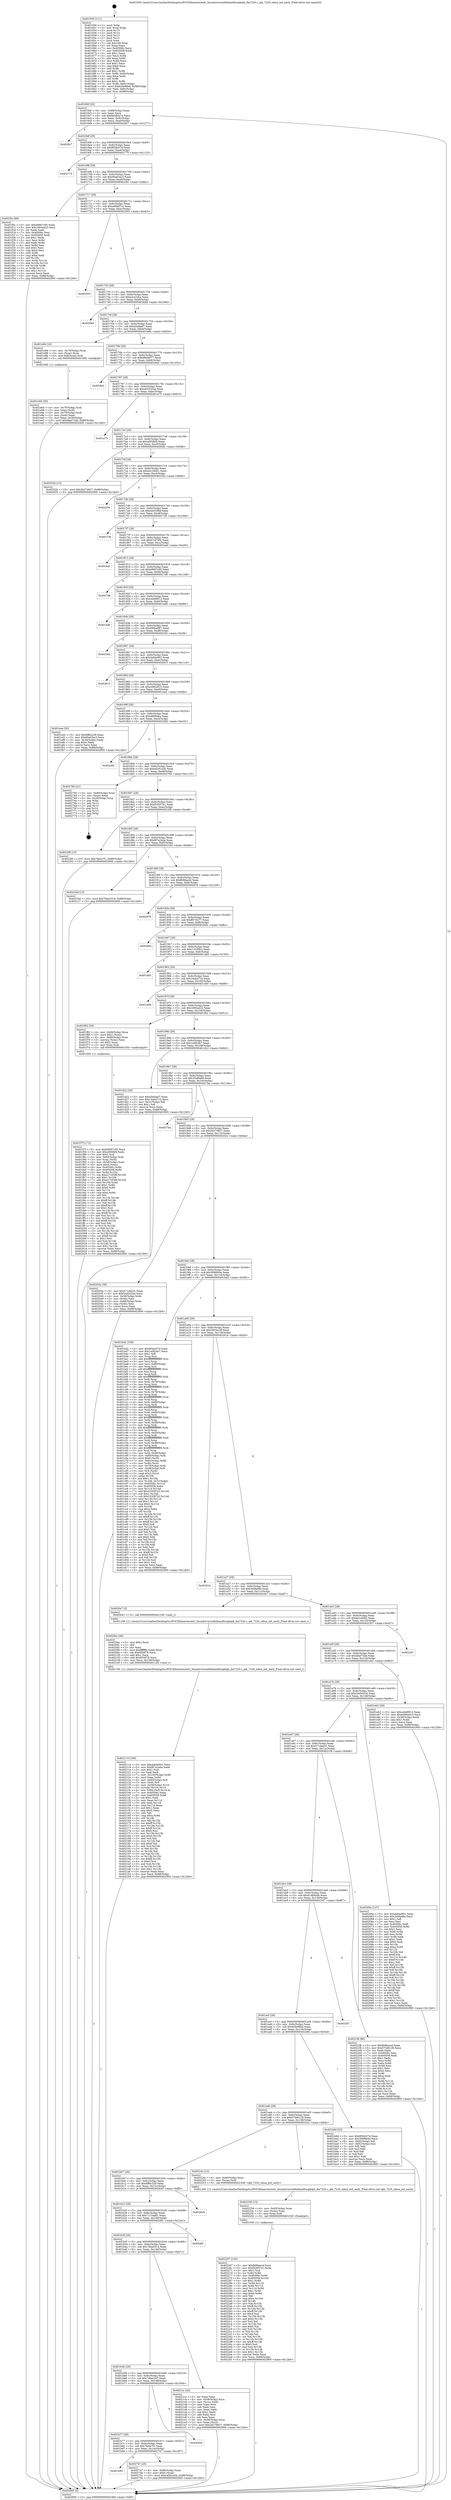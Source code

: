 digraph "0x401650" {
  label = "0x401650 (/mnt/c/Users/mathe/Desktop/tcc/POCII/binaries/extr_linuxdriversinfinibandhwqibqib_iba7220.c_qib_7220_sdma_init_early_Final-ollvm.out::main(0))"
  labelloc = "t"
  node[shape=record]

  Entry [label="",width=0.3,height=0.3,shape=circle,fillcolor=black,style=filled]
  "0x4016bf" [label="{
     0x4016bf [32]\l
     | [instrs]\l
     &nbsp;&nbsp;0x4016bf \<+6\>: mov -0x88(%rbp),%eax\l
     &nbsp;&nbsp;0x4016c5 \<+2\>: mov %eax,%ecx\l
     &nbsp;&nbsp;0x4016c7 \<+6\>: sub $0x8a485a7a,%ecx\l
     &nbsp;&nbsp;0x4016cd \<+6\>: mov %eax,-0x9c(%rbp)\l
     &nbsp;&nbsp;0x4016d3 \<+6\>: mov %ecx,-0xa0(%rbp)\l
     &nbsp;&nbsp;0x4016d9 \<+6\>: je 00000000004028c7 \<main+0x1277\>\l
  }"]
  "0x4028c7" [label="{
     0x4028c7\l
  }", style=dashed]
  "0x4016df" [label="{
     0x4016df [28]\l
     | [instrs]\l
     &nbsp;&nbsp;0x4016df \<+5\>: jmp 00000000004016e4 \<main+0x94\>\l
     &nbsp;&nbsp;0x4016e4 \<+6\>: mov -0x9c(%rbp),%eax\l
     &nbsp;&nbsp;0x4016ea \<+5\>: sub $0x8f3dc07d,%eax\l
     &nbsp;&nbsp;0x4016ef \<+6\>: mov %eax,-0xa4(%rbp)\l
     &nbsp;&nbsp;0x4016f5 \<+6\>: je 0000000000402775 \<main+0x1125\>\l
  }"]
  Exit [label="",width=0.3,height=0.3,shape=circle,fillcolor=black,style=filled,peripheries=2]
  "0x402775" [label="{
     0x402775\l
  }", style=dashed]
  "0x4016fb" [label="{
     0x4016fb [28]\l
     | [instrs]\l
     &nbsp;&nbsp;0x4016fb \<+5\>: jmp 0000000000401700 \<main+0xb0\>\l
     &nbsp;&nbsp;0x401700 \<+6\>: mov -0x9c(%rbp),%eax\l
     &nbsp;&nbsp;0x401706 \<+5\>: sub $0x90ab3ac3,%eax\l
     &nbsp;&nbsp;0x40170b \<+6\>: mov %eax,-0xa8(%rbp)\l
     &nbsp;&nbsp;0x401711 \<+6\>: je 0000000000401f0c \<main+0x8bc\>\l
  }"]
  "0x401b93" [label="{
     0x401b93\l
  }", style=dashed]
  "0x401f0c" [label="{
     0x401f0c [86]\l
     | [instrs]\l
     &nbsp;&nbsp;0x401f0c \<+5\>: mov $0xb9667c05,%eax\l
     &nbsp;&nbsp;0x401f11 \<+5\>: mov $0x1683a422,%ecx\l
     &nbsp;&nbsp;0x401f16 \<+2\>: xor %edx,%edx\l
     &nbsp;&nbsp;0x401f18 \<+7\>: mov 0x40506c,%esi\l
     &nbsp;&nbsp;0x401f1f \<+7\>: mov 0x405058,%edi\l
     &nbsp;&nbsp;0x401f26 \<+3\>: sub $0x1,%edx\l
     &nbsp;&nbsp;0x401f29 \<+3\>: mov %esi,%r8d\l
     &nbsp;&nbsp;0x401f2c \<+3\>: add %edx,%r8d\l
     &nbsp;&nbsp;0x401f2f \<+4\>: imul %r8d,%esi\l
     &nbsp;&nbsp;0x401f33 \<+3\>: and $0x1,%esi\l
     &nbsp;&nbsp;0x401f36 \<+3\>: cmp $0x0,%esi\l
     &nbsp;&nbsp;0x401f39 \<+4\>: sete %r9b\l
     &nbsp;&nbsp;0x401f3d \<+3\>: cmp $0xa,%edi\l
     &nbsp;&nbsp;0x401f40 \<+4\>: setl %r10b\l
     &nbsp;&nbsp;0x401f44 \<+3\>: mov %r9b,%r11b\l
     &nbsp;&nbsp;0x401f47 \<+3\>: and %r10b,%r11b\l
     &nbsp;&nbsp;0x401f4a \<+3\>: xor %r10b,%r9b\l
     &nbsp;&nbsp;0x401f4d \<+3\>: or %r9b,%r11b\l
     &nbsp;&nbsp;0x401f50 \<+4\>: test $0x1,%r11b\l
     &nbsp;&nbsp;0x401f54 \<+3\>: cmovne %ecx,%eax\l
     &nbsp;&nbsp;0x401f57 \<+6\>: mov %eax,-0x88(%rbp)\l
     &nbsp;&nbsp;0x401f5d \<+5\>: jmp 0000000000402900 \<main+0x12b0\>\l
  }"]
  "0x401717" [label="{
     0x401717 [28]\l
     | [instrs]\l
     &nbsp;&nbsp;0x401717 \<+5\>: jmp 000000000040171c \<main+0xcc\>\l
     &nbsp;&nbsp;0x40171c \<+6\>: mov -0x9c(%rbp),%eax\l
     &nbsp;&nbsp;0x401722 \<+5\>: sub $0xa00b87cc,%eax\l
     &nbsp;&nbsp;0x401727 \<+6\>: mov %eax,-0xac(%rbp)\l
     &nbsp;&nbsp;0x40172d \<+6\>: je 0000000000402503 \<main+0xeb3\>\l
  }"]
  "0x402747" [label="{
     0x402747 [25]\l
     | [instrs]\l
     &nbsp;&nbsp;0x402747 \<+4\>: mov -0x80(%rbp),%rax\l
     &nbsp;&nbsp;0x40274b \<+6\>: movl $0x0,(%rax)\l
     &nbsp;&nbsp;0x402751 \<+10\>: movl $0xed261a2b,-0x88(%rbp)\l
     &nbsp;&nbsp;0x40275b \<+5\>: jmp 0000000000402900 \<main+0x12b0\>\l
  }"]
  "0x402503" [label="{
     0x402503\l
  }", style=dashed]
  "0x401733" [label="{
     0x401733 [28]\l
     | [instrs]\l
     &nbsp;&nbsp;0x401733 \<+5\>: jmp 0000000000401738 \<main+0xe8\>\l
     &nbsp;&nbsp;0x401738 \<+6\>: mov -0x9c(%rbp),%eax\l
     &nbsp;&nbsp;0x40173e \<+5\>: sub $0xa2ce19ca,%eax\l
     &nbsp;&nbsp;0x401743 \<+6\>: mov %eax,-0xb0(%rbp)\l
     &nbsp;&nbsp;0x401749 \<+6\>: je 00000000004026dd \<main+0x108d\>\l
  }"]
  "0x401b77" [label="{
     0x401b77 [28]\l
     | [instrs]\l
     &nbsp;&nbsp;0x401b77 \<+5\>: jmp 0000000000401b7c \<main+0x52c\>\l
     &nbsp;&nbsp;0x401b7c \<+6\>: mov -0x9c(%rbp),%eax\l
     &nbsp;&nbsp;0x401b82 \<+5\>: sub $0x7fa0a7f1,%eax\l
     &nbsp;&nbsp;0x401b87 \<+6\>: mov %eax,-0x14c(%rbp)\l
     &nbsp;&nbsp;0x401b8d \<+6\>: je 0000000000402747 \<main+0x10f7\>\l
  }"]
  "0x4026dd" [label="{
     0x4026dd\l
  }", style=dashed]
  "0x40174f" [label="{
     0x40174f [28]\l
     | [instrs]\l
     &nbsp;&nbsp;0x40174f \<+5\>: jmp 0000000000401754 \<main+0x104\>\l
     &nbsp;&nbsp;0x401754 \<+6\>: mov -0x9c(%rbp),%eax\l
     &nbsp;&nbsp;0x40175a \<+5\>: sub $0xa5efaad7,%eax\l
     &nbsp;&nbsp;0x40175f \<+6\>: mov %eax,-0xb4(%rbp)\l
     &nbsp;&nbsp;0x401765 \<+6\>: je 0000000000401e84 \<main+0x834\>\l
  }"]
  "0x402654" [label="{
     0x402654\l
  }", style=dashed]
  "0x401e84" [label="{
     0x401e84 [16]\l
     | [instrs]\l
     &nbsp;&nbsp;0x401e84 \<+4\>: mov -0x78(%rbp),%rax\l
     &nbsp;&nbsp;0x401e88 \<+3\>: mov (%rax),%rax\l
     &nbsp;&nbsp;0x401e8b \<+4\>: mov 0x8(%rax),%rdi\l
     &nbsp;&nbsp;0x401e8f \<+5\>: call 0000000000401060 \<atoi@plt\>\l
     | [calls]\l
     &nbsp;&nbsp;0x401060 \{1\} (unknown)\l
  }"]
  "0x40176b" [label="{
     0x40176b [28]\l
     | [instrs]\l
     &nbsp;&nbsp;0x40176b \<+5\>: jmp 0000000000401770 \<main+0x120\>\l
     &nbsp;&nbsp;0x401770 \<+6\>: mov -0x9c(%rbp),%eax\l
     &nbsp;&nbsp;0x401776 \<+5\>: sub $0xa8b0d077,%eax\l
     &nbsp;&nbsp;0x40177b \<+6\>: mov %eax,-0xb8(%rbp)\l
     &nbsp;&nbsp;0x401781 \<+6\>: je 00000000004028a2 \<main+0x1252\>\l
  }"]
  "0x402267" [label="{
     0x402267 [145]\l
     | [instrs]\l
     &nbsp;&nbsp;0x402267 \<+5\>: mov $0xfb98aecd,%ecx\l
     &nbsp;&nbsp;0x40226c \<+5\>: mov $0xf53957e1,%edx\l
     &nbsp;&nbsp;0x402271 \<+3\>: mov $0x1,%sil\l
     &nbsp;&nbsp;0x402274 \<+3\>: xor %r8d,%r8d\l
     &nbsp;&nbsp;0x402277 \<+8\>: mov 0x40506c,%r9d\l
     &nbsp;&nbsp;0x40227f \<+8\>: mov 0x405058,%r10d\l
     &nbsp;&nbsp;0x402287 \<+4\>: sub $0x1,%r8d\l
     &nbsp;&nbsp;0x40228b \<+3\>: mov %r9d,%r11d\l
     &nbsp;&nbsp;0x40228e \<+3\>: add %r8d,%r11d\l
     &nbsp;&nbsp;0x402291 \<+4\>: imul %r11d,%r9d\l
     &nbsp;&nbsp;0x402295 \<+4\>: and $0x1,%r9d\l
     &nbsp;&nbsp;0x402299 \<+4\>: cmp $0x0,%r9d\l
     &nbsp;&nbsp;0x40229d \<+3\>: sete %bl\l
     &nbsp;&nbsp;0x4022a0 \<+4\>: cmp $0xa,%r10d\l
     &nbsp;&nbsp;0x4022a4 \<+4\>: setl %r14b\l
     &nbsp;&nbsp;0x4022a8 \<+3\>: mov %bl,%r15b\l
     &nbsp;&nbsp;0x4022ab \<+4\>: xor $0xff,%r15b\l
     &nbsp;&nbsp;0x4022af \<+3\>: mov %r14b,%r12b\l
     &nbsp;&nbsp;0x4022b2 \<+4\>: xor $0xff,%r12b\l
     &nbsp;&nbsp;0x4022b6 \<+4\>: xor $0x0,%sil\l
     &nbsp;&nbsp;0x4022ba \<+3\>: mov %r15b,%r13b\l
     &nbsp;&nbsp;0x4022bd \<+4\>: and $0x0,%r13b\l
     &nbsp;&nbsp;0x4022c1 \<+3\>: and %sil,%bl\l
     &nbsp;&nbsp;0x4022c4 \<+3\>: mov %r12b,%al\l
     &nbsp;&nbsp;0x4022c7 \<+2\>: and $0x0,%al\l
     &nbsp;&nbsp;0x4022c9 \<+3\>: and %sil,%r14b\l
     &nbsp;&nbsp;0x4022cc \<+3\>: or %bl,%r13b\l
     &nbsp;&nbsp;0x4022cf \<+3\>: or %r14b,%al\l
     &nbsp;&nbsp;0x4022d2 \<+3\>: xor %al,%r13b\l
     &nbsp;&nbsp;0x4022d5 \<+3\>: or %r12b,%r15b\l
     &nbsp;&nbsp;0x4022d8 \<+4\>: xor $0xff,%r15b\l
     &nbsp;&nbsp;0x4022dc \<+4\>: or $0x0,%sil\l
     &nbsp;&nbsp;0x4022e0 \<+3\>: and %sil,%r15b\l
     &nbsp;&nbsp;0x4022e3 \<+3\>: or %r15b,%r13b\l
     &nbsp;&nbsp;0x4022e6 \<+4\>: test $0x1,%r13b\l
     &nbsp;&nbsp;0x4022ea \<+3\>: cmovne %edx,%ecx\l
     &nbsp;&nbsp;0x4022ed \<+6\>: mov %ecx,-0x88(%rbp)\l
     &nbsp;&nbsp;0x4022f3 \<+5\>: jmp 0000000000402900 \<main+0x12b0\>\l
  }"]
  "0x4028a2" [label="{
     0x4028a2\l
  }", style=dashed]
  "0x401787" [label="{
     0x401787 [28]\l
     | [instrs]\l
     &nbsp;&nbsp;0x401787 \<+5\>: jmp 000000000040178c \<main+0x13c\>\l
     &nbsp;&nbsp;0x40178c \<+6\>: mov -0x9c(%rbp),%eax\l
     &nbsp;&nbsp;0x401792 \<+5\>: sub $0xab53324a,%eax\l
     &nbsp;&nbsp;0x401797 \<+6\>: mov %eax,-0xbc(%rbp)\l
     &nbsp;&nbsp;0x40179d \<+6\>: je 0000000000401e75 \<main+0x825\>\l
  }"]
  "0x402258" [label="{
     0x402258 [15]\l
     | [instrs]\l
     &nbsp;&nbsp;0x402258 \<+4\>: mov -0x60(%rbp),%rax\l
     &nbsp;&nbsp;0x40225c \<+3\>: mov (%rax),%rax\l
     &nbsp;&nbsp;0x40225f \<+3\>: mov %rax,%rdi\l
     &nbsp;&nbsp;0x402262 \<+5\>: call 0000000000401030 \<free@plt\>\l
     | [calls]\l
     &nbsp;&nbsp;0x401030 \{1\} (unknown)\l
  }"]
  "0x401e75" [label="{
     0x401e75\l
  }", style=dashed]
  "0x4017a3" [label="{
     0x4017a3 [28]\l
     | [instrs]\l
     &nbsp;&nbsp;0x4017a3 \<+5\>: jmp 00000000004017a8 \<main+0x158\>\l
     &nbsp;&nbsp;0x4017a8 \<+6\>: mov -0x9c(%rbp),%eax\l
     &nbsp;&nbsp;0x4017ae \<+5\>: sub $0xaf45fbf4,%eax\l
     &nbsp;&nbsp;0x4017b3 \<+6\>: mov %eax,-0xc0(%rbp)\l
     &nbsp;&nbsp;0x4017b9 \<+6\>: je 000000000040202b \<main+0x9db\>\l
  }"]
  "0x401b5b" [label="{
     0x401b5b [28]\l
     | [instrs]\l
     &nbsp;&nbsp;0x401b5b \<+5\>: jmp 0000000000401b60 \<main+0x510\>\l
     &nbsp;&nbsp;0x401b60 \<+6\>: mov -0x9c(%rbp),%eax\l
     &nbsp;&nbsp;0x401b66 \<+5\>: sub $0x7dbec047,%eax\l
     &nbsp;&nbsp;0x401b6b \<+6\>: mov %eax,-0x148(%rbp)\l
     &nbsp;&nbsp;0x401b71 \<+6\>: je 0000000000402654 \<main+0x1004\>\l
  }"]
  "0x40202b" [label="{
     0x40202b [15]\l
     | [instrs]\l
     &nbsp;&nbsp;0x40202b \<+10\>: movl $0x2b274827,-0x88(%rbp)\l
     &nbsp;&nbsp;0x402035 \<+5\>: jmp 0000000000402900 \<main+0x12b0\>\l
  }"]
  "0x4017bf" [label="{
     0x4017bf [28]\l
     | [instrs]\l
     &nbsp;&nbsp;0x4017bf \<+5\>: jmp 00000000004017c4 \<main+0x174\>\l
     &nbsp;&nbsp;0x4017c4 \<+6\>: mov -0x9c(%rbp),%eax\l
     &nbsp;&nbsp;0x4017ca \<+5\>: sub $0xb2c16e91,%eax\l
     &nbsp;&nbsp;0x4017cf \<+6\>: mov %eax,-0xc4(%rbp)\l
     &nbsp;&nbsp;0x4017d5 \<+6\>: je 000000000040255e \<main+0xf0e\>\l
  }"]
  "0x4021cc" [label="{
     0x4021cc [42]\l
     | [instrs]\l
     &nbsp;&nbsp;0x4021cc \<+2\>: xor %eax,%eax\l
     &nbsp;&nbsp;0x4021ce \<+4\>: mov -0x58(%rbp),%rcx\l
     &nbsp;&nbsp;0x4021d2 \<+2\>: mov (%rcx),%edx\l
     &nbsp;&nbsp;0x4021d4 \<+2\>: mov %eax,%esi\l
     &nbsp;&nbsp;0x4021d6 \<+2\>: sub %edx,%esi\l
     &nbsp;&nbsp;0x4021d8 \<+2\>: mov %eax,%edx\l
     &nbsp;&nbsp;0x4021da \<+3\>: sub $0x1,%edx\l
     &nbsp;&nbsp;0x4021dd \<+2\>: add %edx,%esi\l
     &nbsp;&nbsp;0x4021df \<+2\>: sub %esi,%eax\l
     &nbsp;&nbsp;0x4021e1 \<+4\>: mov -0x58(%rbp),%rcx\l
     &nbsp;&nbsp;0x4021e5 \<+2\>: mov %eax,(%rcx)\l
     &nbsp;&nbsp;0x4021e7 \<+10\>: movl $0x2b274827,-0x88(%rbp)\l
     &nbsp;&nbsp;0x4021f1 \<+5\>: jmp 0000000000402900 \<main+0x12b0\>\l
  }"]
  "0x40255e" [label="{
     0x40255e\l
  }", style=dashed]
  "0x4017db" [label="{
     0x4017db [28]\l
     | [instrs]\l
     &nbsp;&nbsp;0x4017db \<+5\>: jmp 00000000004017e0 \<main+0x190\>\l
     &nbsp;&nbsp;0x4017e0 \<+6\>: mov -0x9c(%rbp),%eax\l
     &nbsp;&nbsp;0x4017e6 \<+5\>: sub $0xb2e538bf,%eax\l
     &nbsp;&nbsp;0x4017eb \<+6\>: mov %eax,-0xc8(%rbp)\l
     &nbsp;&nbsp;0x4017f1 \<+6\>: je 0000000000402738 \<main+0x10e8\>\l
  }"]
  "0x401b3f" [label="{
     0x401b3f [28]\l
     | [instrs]\l
     &nbsp;&nbsp;0x401b3f \<+5\>: jmp 0000000000401b44 \<main+0x4f4\>\l
     &nbsp;&nbsp;0x401b44 \<+6\>: mov -0x9c(%rbp),%eax\l
     &nbsp;&nbsp;0x401b4a \<+5\>: sub $0x7bba5314,%eax\l
     &nbsp;&nbsp;0x401b4f \<+6\>: mov %eax,-0x144(%rbp)\l
     &nbsp;&nbsp;0x401b55 \<+6\>: je 00000000004021cc \<main+0xb7c\>\l
  }"]
  "0x402738" [label="{
     0x402738\l
  }", style=dashed]
  "0x4017f7" [label="{
     0x4017f7 [28]\l
     | [instrs]\l
     &nbsp;&nbsp;0x4017f7 \<+5\>: jmp 00000000004017fc \<main+0x1ac\>\l
     &nbsp;&nbsp;0x4017fc \<+6\>: mov -0x9c(%rbp),%eax\l
     &nbsp;&nbsp;0x401802 \<+5\>: sub $0xb7cf76f4,%eax\l
     &nbsp;&nbsp;0x401807 \<+6\>: mov %eax,-0xcc(%rbp)\l
     &nbsp;&nbsp;0x40180d \<+6\>: je 00000000004024a0 \<main+0xe50\>\l
  }"]
  "0x4028f1" [label="{
     0x4028f1\l
  }", style=dashed]
  "0x4024a0" [label="{
     0x4024a0\l
  }", style=dashed]
  "0x401813" [label="{
     0x401813 [28]\l
     | [instrs]\l
     &nbsp;&nbsp;0x401813 \<+5\>: jmp 0000000000401818 \<main+0x1c8\>\l
     &nbsp;&nbsp;0x401818 \<+6\>: mov -0x9c(%rbp),%eax\l
     &nbsp;&nbsp;0x40181e \<+5\>: sub $0xb9667c05,%eax\l
     &nbsp;&nbsp;0x401823 \<+6\>: mov %eax,-0xd0(%rbp)\l
     &nbsp;&nbsp;0x401829 \<+6\>: je 00000000004027d8 \<main+0x1188\>\l
  }"]
  "0x401b23" [label="{
     0x401b23 [28]\l
     | [instrs]\l
     &nbsp;&nbsp;0x401b23 \<+5\>: jmp 0000000000401b28 \<main+0x4d8\>\l
     &nbsp;&nbsp;0x401b28 \<+6\>: mov -0x9c(%rbp),%eax\l
     &nbsp;&nbsp;0x401b2e \<+5\>: sub $0x7115aa81,%eax\l
     &nbsp;&nbsp;0x401b33 \<+6\>: mov %eax,-0x140(%rbp)\l
     &nbsp;&nbsp;0x401b39 \<+6\>: je 00000000004028f1 \<main+0x12a1\>\l
  }"]
  "0x4027d8" [label="{
     0x4027d8\l
  }", style=dashed]
  "0x40182f" [label="{
     0x40182f [28]\l
     | [instrs]\l
     &nbsp;&nbsp;0x40182f \<+5\>: jmp 0000000000401834 \<main+0x1e4\>\l
     &nbsp;&nbsp;0x401834 \<+6\>: mov -0x9c(%rbp),%eax\l
     &nbsp;&nbsp;0x40183a \<+5\>: sub $0xcebd9912,%eax\l
     &nbsp;&nbsp;0x40183f \<+6\>: mov %eax,-0xd4(%rbp)\l
     &nbsp;&nbsp;0x401845 \<+6\>: je 0000000000401ed0 \<main+0x880\>\l
  }"]
  "0x402645" [label="{
     0x402645\l
  }", style=dashed]
  "0x401ed0" [label="{
     0x401ed0\l
  }", style=dashed]
  "0x40184b" [label="{
     0x40184b [28]\l
     | [instrs]\l
     &nbsp;&nbsp;0x40184b \<+5\>: jmp 0000000000401850 \<main+0x200\>\l
     &nbsp;&nbsp;0x401850 \<+6\>: mov -0x9c(%rbp),%eax\l
     &nbsp;&nbsp;0x401856 \<+5\>: sub $0xd90ba987,%eax\l
     &nbsp;&nbsp;0x40185b \<+6\>: mov %eax,-0xd8(%rbp)\l
     &nbsp;&nbsp;0x401861 \<+6\>: je 0000000000402344 \<main+0xcf4\>\l
  }"]
  "0x401b07" [label="{
     0x401b07 [28]\l
     | [instrs]\l
     &nbsp;&nbsp;0x401b07 \<+5\>: jmp 0000000000401b0c \<main+0x4bc\>\l
     &nbsp;&nbsp;0x401b0c \<+6\>: mov -0x9c(%rbp),%eax\l
     &nbsp;&nbsp;0x401b12 \<+5\>: sub $0x6ffdc229,%eax\l
     &nbsp;&nbsp;0x401b17 \<+6\>: mov %eax,-0x13c(%rbp)\l
     &nbsp;&nbsp;0x401b1d \<+6\>: je 0000000000402645 \<main+0xff5\>\l
  }"]
  "0x402344" [label="{
     0x402344\l
  }", style=dashed]
  "0x401867" [label="{
     0x401867 [28]\l
     | [instrs]\l
     &nbsp;&nbsp;0x401867 \<+5\>: jmp 000000000040186c \<main+0x21c\>\l
     &nbsp;&nbsp;0x40186c \<+6\>: mov -0x9c(%rbp),%eax\l
     &nbsp;&nbsp;0x401872 \<+5\>: sub $0xda84e901,%eax\l
     &nbsp;&nbsp;0x401877 \<+6\>: mov %eax,-0xdc(%rbp)\l
     &nbsp;&nbsp;0x40187d \<+6\>: je 0000000000402815 \<main+0x11c5\>\l
  }"]
  "0x40224c" [label="{
     0x40224c [12]\l
     | [instrs]\l
     &nbsp;&nbsp;0x40224c \<+4\>: mov -0x60(%rbp),%rax\l
     &nbsp;&nbsp;0x402250 \<+3\>: mov (%rax),%rdi\l
     &nbsp;&nbsp;0x402253 \<+5\>: call 0000000000401440 \<qib_7220_sdma_init_early\>\l
     | [calls]\l
     &nbsp;&nbsp;0x401440 \{1\} (/mnt/c/Users/mathe/Desktop/tcc/POCII/binaries/extr_linuxdriversinfinibandhwqibqib_iba7220.c_qib_7220_sdma_init_early_Final-ollvm.out::qib_7220_sdma_init_early)\l
  }"]
  "0x402815" [label="{
     0x402815\l
  }", style=dashed]
  "0x401883" [label="{
     0x401883 [28]\l
     | [instrs]\l
     &nbsp;&nbsp;0x401883 \<+5\>: jmp 0000000000401888 \<main+0x238\>\l
     &nbsp;&nbsp;0x401888 \<+6\>: mov -0x9c(%rbp),%eax\l
     &nbsp;&nbsp;0x40188e \<+5\>: sub $0xe4962d15,%eax\l
     &nbsp;&nbsp;0x401893 \<+6\>: mov %eax,-0xe0(%rbp)\l
     &nbsp;&nbsp;0x401899 \<+6\>: je 0000000000401eee \<main+0x89e\>\l
  }"]
  "0x402114" [label="{
     0x402114 [169]\l
     | [instrs]\l
     &nbsp;&nbsp;0x402114 \<+5\>: mov $0xda84e901,%ecx\l
     &nbsp;&nbsp;0x402119 \<+5\>: mov $0xf97a24da,%edx\l
     &nbsp;&nbsp;0x40211e \<+3\>: mov $0x1,%sil\l
     &nbsp;&nbsp;0x402121 \<+2\>: xor %edi,%edi\l
     &nbsp;&nbsp;0x402123 \<+7\>: mov -0x150(%rbp),%r8d\l
     &nbsp;&nbsp;0x40212a \<+4\>: imul %eax,%r8d\l
     &nbsp;&nbsp;0x40212e \<+4\>: mov -0x60(%rbp),%r9\l
     &nbsp;&nbsp;0x402132 \<+3\>: mov (%r9),%r9\l
     &nbsp;&nbsp;0x402135 \<+4\>: mov -0x58(%rbp),%r10\l
     &nbsp;&nbsp;0x402139 \<+3\>: movslq (%r10),%r10\l
     &nbsp;&nbsp;0x40213c \<+4\>: mov %r8d,(%r9,%r10,4)\l
     &nbsp;&nbsp;0x402140 \<+7\>: mov 0x40506c,%eax\l
     &nbsp;&nbsp;0x402147 \<+8\>: mov 0x405058,%r8d\l
     &nbsp;&nbsp;0x40214f \<+3\>: sub $0x1,%edi\l
     &nbsp;&nbsp;0x402152 \<+3\>: mov %eax,%r11d\l
     &nbsp;&nbsp;0x402155 \<+3\>: add %edi,%r11d\l
     &nbsp;&nbsp;0x402158 \<+4\>: imul %r11d,%eax\l
     &nbsp;&nbsp;0x40215c \<+3\>: and $0x1,%eax\l
     &nbsp;&nbsp;0x40215f \<+3\>: cmp $0x0,%eax\l
     &nbsp;&nbsp;0x402162 \<+3\>: sete %bl\l
     &nbsp;&nbsp;0x402165 \<+4\>: cmp $0xa,%r8d\l
     &nbsp;&nbsp;0x402169 \<+4\>: setl %r14b\l
     &nbsp;&nbsp;0x40216d \<+3\>: mov %bl,%r15b\l
     &nbsp;&nbsp;0x402170 \<+4\>: xor $0xff,%r15b\l
     &nbsp;&nbsp;0x402174 \<+3\>: mov %r14b,%r12b\l
     &nbsp;&nbsp;0x402177 \<+4\>: xor $0xff,%r12b\l
     &nbsp;&nbsp;0x40217b \<+4\>: xor $0x0,%sil\l
     &nbsp;&nbsp;0x40217f \<+3\>: mov %r15b,%r13b\l
     &nbsp;&nbsp;0x402182 \<+4\>: and $0x0,%r13b\l
     &nbsp;&nbsp;0x402186 \<+3\>: and %sil,%bl\l
     &nbsp;&nbsp;0x402189 \<+3\>: mov %r12b,%al\l
     &nbsp;&nbsp;0x40218c \<+2\>: and $0x0,%al\l
     &nbsp;&nbsp;0x40218e \<+3\>: and %sil,%r14b\l
     &nbsp;&nbsp;0x402191 \<+3\>: or %bl,%r13b\l
     &nbsp;&nbsp;0x402194 \<+3\>: or %r14b,%al\l
     &nbsp;&nbsp;0x402197 \<+3\>: xor %al,%r13b\l
     &nbsp;&nbsp;0x40219a \<+3\>: or %r12b,%r15b\l
     &nbsp;&nbsp;0x40219d \<+4\>: xor $0xff,%r15b\l
     &nbsp;&nbsp;0x4021a1 \<+4\>: or $0x0,%sil\l
     &nbsp;&nbsp;0x4021a5 \<+3\>: and %sil,%r15b\l
     &nbsp;&nbsp;0x4021a8 \<+3\>: or %r15b,%r13b\l
     &nbsp;&nbsp;0x4021ab \<+4\>: test $0x1,%r13b\l
     &nbsp;&nbsp;0x4021af \<+3\>: cmovne %edx,%ecx\l
     &nbsp;&nbsp;0x4021b2 \<+6\>: mov %ecx,-0x88(%rbp)\l
     &nbsp;&nbsp;0x4021b8 \<+5\>: jmp 0000000000402900 \<main+0x12b0\>\l
  }"]
  "0x401eee" [label="{
     0x401eee [30]\l
     | [instrs]\l
     &nbsp;&nbsp;0x401eee \<+5\>: mov $0x6ffdc229,%eax\l
     &nbsp;&nbsp;0x401ef3 \<+5\>: mov $0x90ab3ac3,%ecx\l
     &nbsp;&nbsp;0x401ef8 \<+3\>: mov -0x30(%rbp),%edx\l
     &nbsp;&nbsp;0x401efb \<+3\>: cmp $0x0,%edx\l
     &nbsp;&nbsp;0x401efe \<+3\>: cmove %ecx,%eax\l
     &nbsp;&nbsp;0x401f01 \<+6\>: mov %eax,-0x88(%rbp)\l
     &nbsp;&nbsp;0x401f07 \<+5\>: jmp 0000000000402900 \<main+0x12b0\>\l
  }"]
  "0x40189f" [label="{
     0x40189f [28]\l
     | [instrs]\l
     &nbsp;&nbsp;0x40189f \<+5\>: jmp 00000000004018a4 \<main+0x254\>\l
     &nbsp;&nbsp;0x4018a4 \<+6\>: mov -0x9c(%rbp),%eax\l
     &nbsp;&nbsp;0x4018aa \<+5\>: sub $0xe66f0eba,%eax\l
     &nbsp;&nbsp;0x4018af \<+6\>: mov %eax,-0xe4(%rbp)\l
     &nbsp;&nbsp;0x4018b5 \<+6\>: je 0000000000402482 \<main+0xe32\>\l
  }"]
  "0x4020ec" [label="{
     0x4020ec [40]\l
     | [instrs]\l
     &nbsp;&nbsp;0x4020ec \<+5\>: mov $0x2,%ecx\l
     &nbsp;&nbsp;0x4020f1 \<+1\>: cltd\l
     &nbsp;&nbsp;0x4020f2 \<+2\>: idiv %ecx\l
     &nbsp;&nbsp;0x4020f4 \<+6\>: imul $0xfffffffe,%edx,%ecx\l
     &nbsp;&nbsp;0x4020fa \<+6\>: sub $0x6f34f79,%ecx\l
     &nbsp;&nbsp;0x402100 \<+3\>: add $0x1,%ecx\l
     &nbsp;&nbsp;0x402103 \<+6\>: add $0x6f34f79,%ecx\l
     &nbsp;&nbsp;0x402109 \<+6\>: mov %ecx,-0x150(%rbp)\l
     &nbsp;&nbsp;0x40210f \<+5\>: call 0000000000401160 \<next_i\>\l
     | [calls]\l
     &nbsp;&nbsp;0x401160 \{1\} (/mnt/c/Users/mathe/Desktop/tcc/POCII/binaries/extr_linuxdriversinfinibandhwqibqib_iba7220.c_qib_7220_sdma_init_early_Final-ollvm.out::next_i)\l
  }"]
  "0x402482" [label="{
     0x402482\l
  }", style=dashed]
  "0x4018bb" [label="{
     0x4018bb [28]\l
     | [instrs]\l
     &nbsp;&nbsp;0x4018bb \<+5\>: jmp 00000000004018c0 \<main+0x270\>\l
     &nbsp;&nbsp;0x4018c0 \<+6\>: mov -0x9c(%rbp),%eax\l
     &nbsp;&nbsp;0x4018c6 \<+5\>: sub $0xed261a2b,%eax\l
     &nbsp;&nbsp;0x4018cb \<+6\>: mov %eax,-0xe8(%rbp)\l
     &nbsp;&nbsp;0x4018d1 \<+6\>: je 0000000000402760 \<main+0x1110\>\l
  }"]
  "0x401f7f" [label="{
     0x401f7f [172]\l
     | [instrs]\l
     &nbsp;&nbsp;0x401f7f \<+5\>: mov $0xb9667c05,%ecx\l
     &nbsp;&nbsp;0x401f84 \<+5\>: mov $0xaf45fbf4,%edx\l
     &nbsp;&nbsp;0x401f89 \<+3\>: mov $0x1,%sil\l
     &nbsp;&nbsp;0x401f8c \<+4\>: mov -0x60(%rbp),%rdi\l
     &nbsp;&nbsp;0x401f90 \<+3\>: mov %rax,(%rdi)\l
     &nbsp;&nbsp;0x401f93 \<+4\>: mov -0x58(%rbp),%rax\l
     &nbsp;&nbsp;0x401f97 \<+6\>: movl $0x0,(%rax)\l
     &nbsp;&nbsp;0x401f9d \<+8\>: mov 0x40506c,%r8d\l
     &nbsp;&nbsp;0x401fa5 \<+8\>: mov 0x405058,%r9d\l
     &nbsp;&nbsp;0x401fad \<+3\>: mov %r8d,%r10d\l
     &nbsp;&nbsp;0x401fb0 \<+7\>: sub $0xa17c058f,%r10d\l
     &nbsp;&nbsp;0x401fb7 \<+4\>: sub $0x1,%r10d\l
     &nbsp;&nbsp;0x401fbb \<+7\>: add $0xa17c058f,%r10d\l
     &nbsp;&nbsp;0x401fc2 \<+4\>: imul %r10d,%r8d\l
     &nbsp;&nbsp;0x401fc6 \<+4\>: and $0x1,%r8d\l
     &nbsp;&nbsp;0x401fca \<+4\>: cmp $0x0,%r8d\l
     &nbsp;&nbsp;0x401fce \<+4\>: sete %r11b\l
     &nbsp;&nbsp;0x401fd2 \<+4\>: cmp $0xa,%r9d\l
     &nbsp;&nbsp;0x401fd6 \<+3\>: setl %bl\l
     &nbsp;&nbsp;0x401fd9 \<+3\>: mov %r11b,%r14b\l
     &nbsp;&nbsp;0x401fdc \<+4\>: xor $0xff,%r14b\l
     &nbsp;&nbsp;0x401fe0 \<+3\>: mov %bl,%r15b\l
     &nbsp;&nbsp;0x401fe3 \<+4\>: xor $0xff,%r15b\l
     &nbsp;&nbsp;0x401fe7 \<+4\>: xor $0x1,%sil\l
     &nbsp;&nbsp;0x401feb \<+3\>: mov %r14b,%r12b\l
     &nbsp;&nbsp;0x401fee \<+4\>: and $0xff,%r12b\l
     &nbsp;&nbsp;0x401ff2 \<+3\>: and %sil,%r11b\l
     &nbsp;&nbsp;0x401ff5 \<+3\>: mov %r15b,%r13b\l
     &nbsp;&nbsp;0x401ff8 \<+4\>: and $0xff,%r13b\l
     &nbsp;&nbsp;0x401ffc \<+3\>: and %sil,%bl\l
     &nbsp;&nbsp;0x401fff \<+3\>: or %r11b,%r12b\l
     &nbsp;&nbsp;0x402002 \<+3\>: or %bl,%r13b\l
     &nbsp;&nbsp;0x402005 \<+3\>: xor %r13b,%r12b\l
     &nbsp;&nbsp;0x402008 \<+3\>: or %r15b,%r14b\l
     &nbsp;&nbsp;0x40200b \<+4\>: xor $0xff,%r14b\l
     &nbsp;&nbsp;0x40200f \<+4\>: or $0x1,%sil\l
     &nbsp;&nbsp;0x402013 \<+3\>: and %sil,%r14b\l
     &nbsp;&nbsp;0x402016 \<+3\>: or %r14b,%r12b\l
     &nbsp;&nbsp;0x402019 \<+4\>: test $0x1,%r12b\l
     &nbsp;&nbsp;0x40201d \<+3\>: cmovne %edx,%ecx\l
     &nbsp;&nbsp;0x402020 \<+6\>: mov %ecx,-0x88(%rbp)\l
     &nbsp;&nbsp;0x402026 \<+5\>: jmp 0000000000402900 \<main+0x12b0\>\l
  }"]
  "0x402760" [label="{
     0x402760 [21]\l
     | [instrs]\l
     &nbsp;&nbsp;0x402760 \<+4\>: mov -0x80(%rbp),%rax\l
     &nbsp;&nbsp;0x402764 \<+2\>: mov (%rax),%eax\l
     &nbsp;&nbsp;0x402766 \<+4\>: lea -0x28(%rbp),%rsp\l
     &nbsp;&nbsp;0x40276a \<+1\>: pop %rbx\l
     &nbsp;&nbsp;0x40276b \<+2\>: pop %r12\l
     &nbsp;&nbsp;0x40276d \<+2\>: pop %r13\l
     &nbsp;&nbsp;0x40276f \<+2\>: pop %r14\l
     &nbsp;&nbsp;0x402771 \<+2\>: pop %r15\l
     &nbsp;&nbsp;0x402773 \<+1\>: pop %rbp\l
     &nbsp;&nbsp;0x402774 \<+1\>: ret\l
  }"]
  "0x4018d7" [label="{
     0x4018d7 [28]\l
     | [instrs]\l
     &nbsp;&nbsp;0x4018d7 \<+5\>: jmp 00000000004018dc \<main+0x28c\>\l
     &nbsp;&nbsp;0x4018dc \<+6\>: mov -0x9c(%rbp),%eax\l
     &nbsp;&nbsp;0x4018e2 \<+5\>: sub $0xf53957e1,%eax\l
     &nbsp;&nbsp;0x4018e7 \<+6\>: mov %eax,-0xec(%rbp)\l
     &nbsp;&nbsp;0x4018ed \<+6\>: je 00000000004022f8 \<main+0xca8\>\l
  }"]
  "0x401e94" [label="{
     0x401e94 [30]\l
     | [instrs]\l
     &nbsp;&nbsp;0x401e94 \<+4\>: mov -0x70(%rbp),%rdi\l
     &nbsp;&nbsp;0x401e98 \<+2\>: mov %eax,(%rdi)\l
     &nbsp;&nbsp;0x401e9a \<+4\>: mov -0x70(%rbp),%rdi\l
     &nbsp;&nbsp;0x401e9e \<+2\>: mov (%rdi),%eax\l
     &nbsp;&nbsp;0x401ea0 \<+3\>: mov %eax,-0x30(%rbp)\l
     &nbsp;&nbsp;0x401ea3 \<+10\>: movl $0x4fae73dd,-0x88(%rbp)\l
     &nbsp;&nbsp;0x401ead \<+5\>: jmp 0000000000402900 \<main+0x12b0\>\l
  }"]
  "0x4022f8" [label="{
     0x4022f8 [15]\l
     | [instrs]\l
     &nbsp;&nbsp;0x4022f8 \<+10\>: movl $0x7fa0a7f1,-0x88(%rbp)\l
     &nbsp;&nbsp;0x402302 \<+5\>: jmp 0000000000402900 \<main+0x12b0\>\l
  }"]
  "0x4018f3" [label="{
     0x4018f3 [28]\l
     | [instrs]\l
     &nbsp;&nbsp;0x4018f3 \<+5\>: jmp 00000000004018f8 \<main+0x2a8\>\l
     &nbsp;&nbsp;0x4018f8 \<+6\>: mov -0x9c(%rbp),%eax\l
     &nbsp;&nbsp;0x4018fe \<+5\>: sub $0xf97a24da,%eax\l
     &nbsp;&nbsp;0x401903 \<+6\>: mov %eax,-0xf0(%rbp)\l
     &nbsp;&nbsp;0x401909 \<+6\>: je 00000000004021bd \<main+0xb6d\>\l
  }"]
  "0x401650" [label="{
     0x401650 [111]\l
     | [instrs]\l
     &nbsp;&nbsp;0x401650 \<+1\>: push %rbp\l
     &nbsp;&nbsp;0x401651 \<+3\>: mov %rsp,%rbp\l
     &nbsp;&nbsp;0x401654 \<+2\>: push %r15\l
     &nbsp;&nbsp;0x401656 \<+2\>: push %r14\l
     &nbsp;&nbsp;0x401658 \<+2\>: push %r13\l
     &nbsp;&nbsp;0x40165a \<+2\>: push %r12\l
     &nbsp;&nbsp;0x40165c \<+1\>: push %rbx\l
     &nbsp;&nbsp;0x40165d \<+7\>: sub $0x148,%rsp\l
     &nbsp;&nbsp;0x401664 \<+2\>: xor %eax,%eax\l
     &nbsp;&nbsp;0x401666 \<+7\>: mov 0x40506c,%ecx\l
     &nbsp;&nbsp;0x40166d \<+7\>: mov 0x405058,%edx\l
     &nbsp;&nbsp;0x401674 \<+3\>: sub $0x1,%eax\l
     &nbsp;&nbsp;0x401677 \<+3\>: mov %ecx,%r8d\l
     &nbsp;&nbsp;0x40167a \<+3\>: add %eax,%r8d\l
     &nbsp;&nbsp;0x40167d \<+4\>: imul %r8d,%ecx\l
     &nbsp;&nbsp;0x401681 \<+3\>: and $0x1,%ecx\l
     &nbsp;&nbsp;0x401684 \<+3\>: cmp $0x0,%ecx\l
     &nbsp;&nbsp;0x401687 \<+4\>: sete %r9b\l
     &nbsp;&nbsp;0x40168b \<+4\>: and $0x1,%r9b\l
     &nbsp;&nbsp;0x40168f \<+7\>: mov %r9b,-0x82(%rbp)\l
     &nbsp;&nbsp;0x401696 \<+3\>: cmp $0xa,%edx\l
     &nbsp;&nbsp;0x401699 \<+4\>: setl %r9b\l
     &nbsp;&nbsp;0x40169d \<+4\>: and $0x1,%r9b\l
     &nbsp;&nbsp;0x4016a1 \<+7\>: mov %r9b,-0x81(%rbp)\l
     &nbsp;&nbsp;0x4016a8 \<+10\>: movl $0x62fe86bd,-0x88(%rbp)\l
     &nbsp;&nbsp;0x4016b2 \<+6\>: mov %edi,-0x8c(%rbp)\l
     &nbsp;&nbsp;0x4016b8 \<+7\>: mov %rsi,-0x98(%rbp)\l
  }"]
  "0x4021bd" [label="{
     0x4021bd [15]\l
     | [instrs]\l
     &nbsp;&nbsp;0x4021bd \<+10\>: movl $0x7bba5314,-0x88(%rbp)\l
     &nbsp;&nbsp;0x4021c7 \<+5\>: jmp 0000000000402900 \<main+0x12b0\>\l
  }"]
  "0x40190f" [label="{
     0x40190f [28]\l
     | [instrs]\l
     &nbsp;&nbsp;0x40190f \<+5\>: jmp 0000000000401914 \<main+0x2c4\>\l
     &nbsp;&nbsp;0x401914 \<+6\>: mov -0x9c(%rbp),%eax\l
     &nbsp;&nbsp;0x40191a \<+5\>: sub $0xfb98aecd,%eax\l
     &nbsp;&nbsp;0x40191f \<+6\>: mov %eax,-0xf4(%rbp)\l
     &nbsp;&nbsp;0x401925 \<+6\>: je 0000000000402878 \<main+0x1228\>\l
  }"]
  "0x402900" [label="{
     0x402900 [5]\l
     | [instrs]\l
     &nbsp;&nbsp;0x402900 \<+5\>: jmp 00000000004016bf \<main+0x6f\>\l
  }"]
  "0x402878" [label="{
     0x402878\l
  }", style=dashed]
  "0x40192b" [label="{
     0x40192b [28]\l
     | [instrs]\l
     &nbsp;&nbsp;0x40192b \<+5\>: jmp 0000000000401930 \<main+0x2e0\>\l
     &nbsp;&nbsp;0x401930 \<+6\>: mov -0x9c(%rbp),%eax\l
     &nbsp;&nbsp;0x401936 \<+5\>: sub $0xff37d277,%eax\l
     &nbsp;&nbsp;0x40193b \<+6\>: mov %eax,-0xf8(%rbp)\l
     &nbsp;&nbsp;0x401941 \<+6\>: je 000000000040260c \<main+0xfbc\>\l
  }"]
  "0x401aeb" [label="{
     0x401aeb [28]\l
     | [instrs]\l
     &nbsp;&nbsp;0x401aeb \<+5\>: jmp 0000000000401af0 \<main+0x4a0\>\l
     &nbsp;&nbsp;0x401af0 \<+6\>: mov -0x9c(%rbp),%eax\l
     &nbsp;&nbsp;0x401af6 \<+5\>: sub $0x675d6129,%eax\l
     &nbsp;&nbsp;0x401afb \<+6\>: mov %eax,-0x138(%rbp)\l
     &nbsp;&nbsp;0x401b01 \<+6\>: je 000000000040224c \<main+0xbfc\>\l
  }"]
  "0x40260c" [label="{
     0x40260c\l
  }", style=dashed]
  "0x401947" [label="{
     0x401947 [28]\l
     | [instrs]\l
     &nbsp;&nbsp;0x401947 \<+5\>: jmp 000000000040194c \<main+0x2fc\>\l
     &nbsp;&nbsp;0x40194c \<+6\>: mov -0x9c(%rbp),%eax\l
     &nbsp;&nbsp;0x401952 \<+5\>: sub $0x11f169cc,%eax\l
     &nbsp;&nbsp;0x401957 \<+6\>: mov %eax,-0xfc(%rbp)\l
     &nbsp;&nbsp;0x40195d \<+6\>: je 0000000000401dd3 \<main+0x783\>\l
  }"]
  "0x401b9d" [label="{
     0x401b9d [53]\l
     | [instrs]\l
     &nbsp;&nbsp;0x401b9d \<+5\>: mov $0x8f3dc07d,%eax\l
     &nbsp;&nbsp;0x401ba2 \<+5\>: mov $0x309f664e,%ecx\l
     &nbsp;&nbsp;0x401ba7 \<+6\>: mov -0x82(%rbp),%dl\l
     &nbsp;&nbsp;0x401bad \<+7\>: mov -0x81(%rbp),%sil\l
     &nbsp;&nbsp;0x401bb4 \<+3\>: mov %dl,%dil\l
     &nbsp;&nbsp;0x401bb7 \<+3\>: and %sil,%dil\l
     &nbsp;&nbsp;0x401bba \<+3\>: xor %sil,%dl\l
     &nbsp;&nbsp;0x401bbd \<+3\>: or %dl,%dil\l
     &nbsp;&nbsp;0x401bc0 \<+4\>: test $0x1,%dil\l
     &nbsp;&nbsp;0x401bc4 \<+3\>: cmovne %ecx,%eax\l
     &nbsp;&nbsp;0x401bc7 \<+6\>: mov %eax,-0x88(%rbp)\l
     &nbsp;&nbsp;0x401bcd \<+5\>: jmp 0000000000402900 \<main+0x12b0\>\l
  }"]
  "0x401dd3" [label="{
     0x401dd3\l
  }", style=dashed]
  "0x401963" [label="{
     0x401963 [28]\l
     | [instrs]\l
     &nbsp;&nbsp;0x401963 \<+5\>: jmp 0000000000401968 \<main+0x318\>\l
     &nbsp;&nbsp;0x401968 \<+6\>: mov -0x9c(%rbp),%eax\l
     &nbsp;&nbsp;0x40196e \<+5\>: sub $0x14ab471b,%eax\l
     &nbsp;&nbsp;0x401973 \<+6\>: mov %eax,-0x100(%rbp)\l
     &nbsp;&nbsp;0x401979 \<+6\>: je 0000000000401d40 \<main+0x6f0\>\l
  }"]
  "0x401acf" [label="{
     0x401acf [28]\l
     | [instrs]\l
     &nbsp;&nbsp;0x401acf \<+5\>: jmp 0000000000401ad4 \<main+0x484\>\l
     &nbsp;&nbsp;0x401ad4 \<+6\>: mov -0x9c(%rbp),%eax\l
     &nbsp;&nbsp;0x401ada \<+5\>: sub $0x62fe86bd,%eax\l
     &nbsp;&nbsp;0x401adf \<+6\>: mov %eax,-0x134(%rbp)\l
     &nbsp;&nbsp;0x401ae5 \<+6\>: je 0000000000401b9d \<main+0x54d\>\l
  }"]
  "0x401d40" [label="{
     0x401d40\l
  }", style=dashed]
  "0x40197f" [label="{
     0x40197f [28]\l
     | [instrs]\l
     &nbsp;&nbsp;0x40197f \<+5\>: jmp 0000000000401984 \<main+0x334\>\l
     &nbsp;&nbsp;0x401984 \<+6\>: mov -0x9c(%rbp),%eax\l
     &nbsp;&nbsp;0x40198a \<+5\>: sub $0x1683a422,%eax\l
     &nbsp;&nbsp;0x40198f \<+6\>: mov %eax,-0x104(%rbp)\l
     &nbsp;&nbsp;0x401995 \<+6\>: je 0000000000401f62 \<main+0x912\>\l
  }"]
  "0x4023d7" [label="{
     0x4023d7\l
  }", style=dashed]
  "0x401f62" [label="{
     0x401f62 [29]\l
     | [instrs]\l
     &nbsp;&nbsp;0x401f62 \<+4\>: mov -0x68(%rbp),%rax\l
     &nbsp;&nbsp;0x401f66 \<+6\>: movl $0x1,(%rax)\l
     &nbsp;&nbsp;0x401f6c \<+4\>: mov -0x68(%rbp),%rax\l
     &nbsp;&nbsp;0x401f70 \<+3\>: movslq (%rax),%rax\l
     &nbsp;&nbsp;0x401f73 \<+4\>: shl $0x2,%rax\l
     &nbsp;&nbsp;0x401f77 \<+3\>: mov %rax,%rdi\l
     &nbsp;&nbsp;0x401f7a \<+5\>: call 0000000000401050 \<malloc@plt\>\l
     | [calls]\l
     &nbsp;&nbsp;0x401050 \{1\} (unknown)\l
  }"]
  "0x40199b" [label="{
     0x40199b [28]\l
     | [instrs]\l
     &nbsp;&nbsp;0x40199b \<+5\>: jmp 00000000004019a0 \<main+0x350\>\l
     &nbsp;&nbsp;0x4019a0 \<+6\>: mov -0x9c(%rbp),%eax\l
     &nbsp;&nbsp;0x4019a6 \<+5\>: sub $0x1e0f24b7,%eax\l
     &nbsp;&nbsp;0x4019ab \<+6\>: mov %eax,-0x108(%rbp)\l
     &nbsp;&nbsp;0x4019b1 \<+6\>: je 0000000000401d22 \<main+0x6d2\>\l
  }"]
  "0x401ab3" [label="{
     0x401ab3 [28]\l
     | [instrs]\l
     &nbsp;&nbsp;0x401ab3 \<+5\>: jmp 0000000000401ab8 \<main+0x468\>\l
     &nbsp;&nbsp;0x401ab8 \<+6\>: mov -0x9c(%rbp),%eax\l
     &nbsp;&nbsp;0x401abe \<+5\>: sub $0x61d68cdb,%eax\l
     &nbsp;&nbsp;0x401ac3 \<+6\>: mov %eax,-0x130(%rbp)\l
     &nbsp;&nbsp;0x401ac9 \<+6\>: je 00000000004023d7 \<main+0xd87\>\l
  }"]
  "0x401d22" [label="{
     0x401d22 [30]\l
     | [instrs]\l
     &nbsp;&nbsp;0x401d22 \<+5\>: mov $0xa5efaad7,%eax\l
     &nbsp;&nbsp;0x401d27 \<+5\>: mov $0x14ab471b,%ecx\l
     &nbsp;&nbsp;0x401d2c \<+3\>: mov -0x31(%rbp),%dl\l
     &nbsp;&nbsp;0x401d2f \<+3\>: test $0x1,%dl\l
     &nbsp;&nbsp;0x401d32 \<+3\>: cmovne %ecx,%eax\l
     &nbsp;&nbsp;0x401d35 \<+6\>: mov %eax,-0x88(%rbp)\l
     &nbsp;&nbsp;0x401d3b \<+5\>: jmp 0000000000402900 \<main+0x12b0\>\l
  }"]
  "0x4019b7" [label="{
     0x4019b7 [28]\l
     | [instrs]\l
     &nbsp;&nbsp;0x4019b7 \<+5\>: jmp 00000000004019bc \<main+0x36c\>\l
     &nbsp;&nbsp;0x4019bc \<+6\>: mov -0x9c(%rbp),%eax\l
     &nbsp;&nbsp;0x4019c2 \<+5\>: sub $0x25a9fa68,%eax\l
     &nbsp;&nbsp;0x4019c7 \<+6\>: mov %eax,-0x10c(%rbp)\l
     &nbsp;&nbsp;0x4019cd \<+6\>: je 00000000004027ba \<main+0x116a\>\l
  }"]
  "0x4021f6" [label="{
     0x4021f6 [86]\l
     | [instrs]\l
     &nbsp;&nbsp;0x4021f6 \<+5\>: mov $0xfb98aecd,%eax\l
     &nbsp;&nbsp;0x4021fb \<+5\>: mov $0x675d6129,%ecx\l
     &nbsp;&nbsp;0x402200 \<+2\>: xor %edx,%edx\l
     &nbsp;&nbsp;0x402202 \<+7\>: mov 0x40506c,%esi\l
     &nbsp;&nbsp;0x402209 \<+7\>: mov 0x405058,%edi\l
     &nbsp;&nbsp;0x402210 \<+3\>: sub $0x1,%edx\l
     &nbsp;&nbsp;0x402213 \<+3\>: mov %esi,%r8d\l
     &nbsp;&nbsp;0x402216 \<+3\>: add %edx,%r8d\l
     &nbsp;&nbsp;0x402219 \<+4\>: imul %r8d,%esi\l
     &nbsp;&nbsp;0x40221d \<+3\>: and $0x1,%esi\l
     &nbsp;&nbsp;0x402220 \<+3\>: cmp $0x0,%esi\l
     &nbsp;&nbsp;0x402223 \<+4\>: sete %r9b\l
     &nbsp;&nbsp;0x402227 \<+3\>: cmp $0xa,%edi\l
     &nbsp;&nbsp;0x40222a \<+4\>: setl %r10b\l
     &nbsp;&nbsp;0x40222e \<+3\>: mov %r9b,%r11b\l
     &nbsp;&nbsp;0x402231 \<+3\>: and %r10b,%r11b\l
     &nbsp;&nbsp;0x402234 \<+3\>: xor %r10b,%r9b\l
     &nbsp;&nbsp;0x402237 \<+3\>: or %r9b,%r11b\l
     &nbsp;&nbsp;0x40223a \<+4\>: test $0x1,%r11b\l
     &nbsp;&nbsp;0x40223e \<+3\>: cmovne %ecx,%eax\l
     &nbsp;&nbsp;0x402241 \<+6\>: mov %eax,-0x88(%rbp)\l
     &nbsp;&nbsp;0x402247 \<+5\>: jmp 0000000000402900 \<main+0x12b0\>\l
  }"]
  "0x4027ba" [label="{
     0x4027ba\l
  }", style=dashed]
  "0x4019d3" [label="{
     0x4019d3 [28]\l
     | [instrs]\l
     &nbsp;&nbsp;0x4019d3 \<+5\>: jmp 00000000004019d8 \<main+0x388\>\l
     &nbsp;&nbsp;0x4019d8 \<+6\>: mov -0x9c(%rbp),%eax\l
     &nbsp;&nbsp;0x4019de \<+5\>: sub $0x2b274827,%eax\l
     &nbsp;&nbsp;0x4019e3 \<+6\>: mov %eax,-0x110(%rbp)\l
     &nbsp;&nbsp;0x4019e9 \<+6\>: je 000000000040203a \<main+0x9ea\>\l
  }"]
  "0x401a97" [label="{
     0x401a97 [28]\l
     | [instrs]\l
     &nbsp;&nbsp;0x401a97 \<+5\>: jmp 0000000000401a9c \<main+0x44c\>\l
     &nbsp;&nbsp;0x401a9c \<+6\>: mov -0x9c(%rbp),%eax\l
     &nbsp;&nbsp;0x401aa2 \<+5\>: sub $0x571dee31,%eax\l
     &nbsp;&nbsp;0x401aa7 \<+6\>: mov %eax,-0x12c(%rbp)\l
     &nbsp;&nbsp;0x401aad \<+6\>: je 00000000004021f6 \<main+0xba6\>\l
  }"]
  "0x40203a" [label="{
     0x40203a [36]\l
     | [instrs]\l
     &nbsp;&nbsp;0x40203a \<+5\>: mov $0x571dee31,%eax\l
     &nbsp;&nbsp;0x40203f \<+5\>: mov $0x54d5d33d,%ecx\l
     &nbsp;&nbsp;0x402044 \<+4\>: mov -0x58(%rbp),%rdx\l
     &nbsp;&nbsp;0x402048 \<+2\>: mov (%rdx),%esi\l
     &nbsp;&nbsp;0x40204a \<+4\>: mov -0x68(%rbp),%rdx\l
     &nbsp;&nbsp;0x40204e \<+2\>: cmp (%rdx),%esi\l
     &nbsp;&nbsp;0x402050 \<+3\>: cmovl %ecx,%eax\l
     &nbsp;&nbsp;0x402053 \<+6\>: mov %eax,-0x88(%rbp)\l
     &nbsp;&nbsp;0x402059 \<+5\>: jmp 0000000000402900 \<main+0x12b0\>\l
  }"]
  "0x4019ef" [label="{
     0x4019ef [28]\l
     | [instrs]\l
     &nbsp;&nbsp;0x4019ef \<+5\>: jmp 00000000004019f4 \<main+0x3a4\>\l
     &nbsp;&nbsp;0x4019f4 \<+6\>: mov -0x9c(%rbp),%eax\l
     &nbsp;&nbsp;0x4019fa \<+5\>: sub $0x309f664e,%eax\l
     &nbsp;&nbsp;0x4019ff \<+6\>: mov %eax,-0x114(%rbp)\l
     &nbsp;&nbsp;0x401a05 \<+6\>: je 0000000000401bd2 \<main+0x582\>\l
  }"]
  "0x40205e" [label="{
     0x40205e [137]\l
     | [instrs]\l
     &nbsp;&nbsp;0x40205e \<+5\>: mov $0xda84e901,%eax\l
     &nbsp;&nbsp;0x402063 \<+5\>: mov $0x3e0fad8e,%ecx\l
     &nbsp;&nbsp;0x402068 \<+2\>: mov $0x1,%dl\l
     &nbsp;&nbsp;0x40206a \<+2\>: xor %esi,%esi\l
     &nbsp;&nbsp;0x40206c \<+7\>: mov 0x40506c,%edi\l
     &nbsp;&nbsp;0x402073 \<+8\>: mov 0x405058,%r8d\l
     &nbsp;&nbsp;0x40207b \<+3\>: sub $0x1,%esi\l
     &nbsp;&nbsp;0x40207e \<+3\>: mov %edi,%r9d\l
     &nbsp;&nbsp;0x402081 \<+3\>: add %esi,%r9d\l
     &nbsp;&nbsp;0x402084 \<+4\>: imul %r9d,%edi\l
     &nbsp;&nbsp;0x402088 \<+3\>: and $0x1,%edi\l
     &nbsp;&nbsp;0x40208b \<+3\>: cmp $0x0,%edi\l
     &nbsp;&nbsp;0x40208e \<+4\>: sete %r10b\l
     &nbsp;&nbsp;0x402092 \<+4\>: cmp $0xa,%r8d\l
     &nbsp;&nbsp;0x402096 \<+4\>: setl %r11b\l
     &nbsp;&nbsp;0x40209a \<+3\>: mov %r10b,%bl\l
     &nbsp;&nbsp;0x40209d \<+3\>: xor $0xff,%bl\l
     &nbsp;&nbsp;0x4020a0 \<+3\>: mov %r11b,%r14b\l
     &nbsp;&nbsp;0x4020a3 \<+4\>: xor $0xff,%r14b\l
     &nbsp;&nbsp;0x4020a7 \<+3\>: xor $0x1,%dl\l
     &nbsp;&nbsp;0x4020aa \<+3\>: mov %bl,%r15b\l
     &nbsp;&nbsp;0x4020ad \<+4\>: and $0xff,%r15b\l
     &nbsp;&nbsp;0x4020b1 \<+3\>: and %dl,%r10b\l
     &nbsp;&nbsp;0x4020b4 \<+3\>: mov %r14b,%r12b\l
     &nbsp;&nbsp;0x4020b7 \<+4\>: and $0xff,%r12b\l
     &nbsp;&nbsp;0x4020bb \<+3\>: and %dl,%r11b\l
     &nbsp;&nbsp;0x4020be \<+3\>: or %r10b,%r15b\l
     &nbsp;&nbsp;0x4020c1 \<+3\>: or %r11b,%r12b\l
     &nbsp;&nbsp;0x4020c4 \<+3\>: xor %r12b,%r15b\l
     &nbsp;&nbsp;0x4020c7 \<+3\>: or %r14b,%bl\l
     &nbsp;&nbsp;0x4020ca \<+3\>: xor $0xff,%bl\l
     &nbsp;&nbsp;0x4020cd \<+3\>: or $0x1,%dl\l
     &nbsp;&nbsp;0x4020d0 \<+2\>: and %dl,%bl\l
     &nbsp;&nbsp;0x4020d2 \<+3\>: or %bl,%r15b\l
     &nbsp;&nbsp;0x4020d5 \<+4\>: test $0x1,%r15b\l
     &nbsp;&nbsp;0x4020d9 \<+3\>: cmovne %ecx,%eax\l
     &nbsp;&nbsp;0x4020dc \<+6\>: mov %eax,-0x88(%rbp)\l
     &nbsp;&nbsp;0x4020e2 \<+5\>: jmp 0000000000402900 \<main+0x12b0\>\l
  }"]
  "0x401bd2" [label="{
     0x401bd2 [336]\l
     | [instrs]\l
     &nbsp;&nbsp;0x401bd2 \<+5\>: mov $0x8f3dc07d,%eax\l
     &nbsp;&nbsp;0x401bd7 \<+5\>: mov $0x1e0f24b7,%ecx\l
     &nbsp;&nbsp;0x401bdc \<+2\>: mov $0x1,%dl\l
     &nbsp;&nbsp;0x401bde \<+3\>: mov %rsp,%rsi\l
     &nbsp;&nbsp;0x401be1 \<+4\>: add $0xfffffffffffffff0,%rsi\l
     &nbsp;&nbsp;0x401be5 \<+3\>: mov %rsi,%rsp\l
     &nbsp;&nbsp;0x401be8 \<+4\>: mov %rsi,-0x80(%rbp)\l
     &nbsp;&nbsp;0x401bec \<+3\>: mov %rsp,%rsi\l
     &nbsp;&nbsp;0x401bef \<+4\>: add $0xfffffffffffffff0,%rsi\l
     &nbsp;&nbsp;0x401bf3 \<+3\>: mov %rsi,%rsp\l
     &nbsp;&nbsp;0x401bf6 \<+3\>: mov %rsp,%rdi\l
     &nbsp;&nbsp;0x401bf9 \<+4\>: add $0xfffffffffffffff0,%rdi\l
     &nbsp;&nbsp;0x401bfd \<+3\>: mov %rdi,%rsp\l
     &nbsp;&nbsp;0x401c00 \<+4\>: mov %rdi,-0x78(%rbp)\l
     &nbsp;&nbsp;0x401c04 \<+3\>: mov %rsp,%rdi\l
     &nbsp;&nbsp;0x401c07 \<+4\>: add $0xfffffffffffffff0,%rdi\l
     &nbsp;&nbsp;0x401c0b \<+3\>: mov %rdi,%rsp\l
     &nbsp;&nbsp;0x401c0e \<+4\>: mov %rdi,-0x70(%rbp)\l
     &nbsp;&nbsp;0x401c12 \<+3\>: mov %rsp,%rdi\l
     &nbsp;&nbsp;0x401c15 \<+4\>: add $0xfffffffffffffff0,%rdi\l
     &nbsp;&nbsp;0x401c19 \<+3\>: mov %rdi,%rsp\l
     &nbsp;&nbsp;0x401c1c \<+4\>: mov %rdi,-0x68(%rbp)\l
     &nbsp;&nbsp;0x401c20 \<+3\>: mov %rsp,%rdi\l
     &nbsp;&nbsp;0x401c23 \<+4\>: add $0xfffffffffffffff0,%rdi\l
     &nbsp;&nbsp;0x401c27 \<+3\>: mov %rdi,%rsp\l
     &nbsp;&nbsp;0x401c2a \<+4\>: mov %rdi,-0x60(%rbp)\l
     &nbsp;&nbsp;0x401c2e \<+3\>: mov %rsp,%rdi\l
     &nbsp;&nbsp;0x401c31 \<+4\>: add $0xfffffffffffffff0,%rdi\l
     &nbsp;&nbsp;0x401c35 \<+3\>: mov %rdi,%rsp\l
     &nbsp;&nbsp;0x401c38 \<+4\>: mov %rdi,-0x58(%rbp)\l
     &nbsp;&nbsp;0x401c3c \<+3\>: mov %rsp,%rdi\l
     &nbsp;&nbsp;0x401c3f \<+4\>: add $0xfffffffffffffff0,%rdi\l
     &nbsp;&nbsp;0x401c43 \<+3\>: mov %rdi,%rsp\l
     &nbsp;&nbsp;0x401c46 \<+4\>: mov %rdi,-0x50(%rbp)\l
     &nbsp;&nbsp;0x401c4a \<+3\>: mov %rsp,%rdi\l
     &nbsp;&nbsp;0x401c4d \<+4\>: add $0xfffffffffffffff0,%rdi\l
     &nbsp;&nbsp;0x401c51 \<+3\>: mov %rdi,%rsp\l
     &nbsp;&nbsp;0x401c54 \<+4\>: mov %rdi,-0x48(%rbp)\l
     &nbsp;&nbsp;0x401c58 \<+3\>: mov %rsp,%rdi\l
     &nbsp;&nbsp;0x401c5b \<+4\>: add $0xfffffffffffffff0,%rdi\l
     &nbsp;&nbsp;0x401c5f \<+3\>: mov %rdi,%rsp\l
     &nbsp;&nbsp;0x401c62 \<+4\>: mov %rdi,-0x40(%rbp)\l
     &nbsp;&nbsp;0x401c66 \<+4\>: mov -0x80(%rbp),%rdi\l
     &nbsp;&nbsp;0x401c6a \<+6\>: movl $0x0,(%rdi)\l
     &nbsp;&nbsp;0x401c70 \<+7\>: mov -0x8c(%rbp),%r8d\l
     &nbsp;&nbsp;0x401c77 \<+3\>: mov %r8d,(%rsi)\l
     &nbsp;&nbsp;0x401c7a \<+4\>: mov -0x78(%rbp),%rdi\l
     &nbsp;&nbsp;0x401c7e \<+7\>: mov -0x98(%rbp),%r9\l
     &nbsp;&nbsp;0x401c85 \<+3\>: mov %r9,(%rdi)\l
     &nbsp;&nbsp;0x401c88 \<+3\>: cmpl $0x2,(%rsi)\l
     &nbsp;&nbsp;0x401c8b \<+4\>: setne %r10b\l
     &nbsp;&nbsp;0x401c8f \<+4\>: and $0x1,%r10b\l
     &nbsp;&nbsp;0x401c93 \<+4\>: mov %r10b,-0x31(%rbp)\l
     &nbsp;&nbsp;0x401c97 \<+8\>: mov 0x40506c,%r11d\l
     &nbsp;&nbsp;0x401c9f \<+7\>: mov 0x405058,%ebx\l
     &nbsp;&nbsp;0x401ca6 \<+3\>: mov %r11d,%r14d\l
     &nbsp;&nbsp;0x401ca9 \<+7\>: add $0x33209743,%r14d\l
     &nbsp;&nbsp;0x401cb0 \<+4\>: sub $0x1,%r14d\l
     &nbsp;&nbsp;0x401cb4 \<+7\>: sub $0x33209743,%r14d\l
     &nbsp;&nbsp;0x401cbb \<+4\>: imul %r14d,%r11d\l
     &nbsp;&nbsp;0x401cbf \<+4\>: and $0x1,%r11d\l
     &nbsp;&nbsp;0x401cc3 \<+4\>: cmp $0x0,%r11d\l
     &nbsp;&nbsp;0x401cc7 \<+4\>: sete %r10b\l
     &nbsp;&nbsp;0x401ccb \<+3\>: cmp $0xa,%ebx\l
     &nbsp;&nbsp;0x401cce \<+4\>: setl %r15b\l
     &nbsp;&nbsp;0x401cd2 \<+3\>: mov %r10b,%r12b\l
     &nbsp;&nbsp;0x401cd5 \<+4\>: xor $0xff,%r12b\l
     &nbsp;&nbsp;0x401cd9 \<+3\>: mov %r15b,%r13b\l
     &nbsp;&nbsp;0x401cdc \<+4\>: xor $0xff,%r13b\l
     &nbsp;&nbsp;0x401ce0 \<+3\>: xor $0x0,%dl\l
     &nbsp;&nbsp;0x401ce3 \<+3\>: mov %r12b,%sil\l
     &nbsp;&nbsp;0x401ce6 \<+4\>: and $0x0,%sil\l
     &nbsp;&nbsp;0x401cea \<+3\>: and %dl,%r10b\l
     &nbsp;&nbsp;0x401ced \<+3\>: mov %r13b,%dil\l
     &nbsp;&nbsp;0x401cf0 \<+4\>: and $0x0,%dil\l
     &nbsp;&nbsp;0x401cf4 \<+3\>: and %dl,%r15b\l
     &nbsp;&nbsp;0x401cf7 \<+3\>: or %r10b,%sil\l
     &nbsp;&nbsp;0x401cfa \<+3\>: or %r15b,%dil\l
     &nbsp;&nbsp;0x401cfd \<+3\>: xor %dil,%sil\l
     &nbsp;&nbsp;0x401d00 \<+3\>: or %r13b,%r12b\l
     &nbsp;&nbsp;0x401d03 \<+4\>: xor $0xff,%r12b\l
     &nbsp;&nbsp;0x401d07 \<+3\>: or $0x0,%dl\l
     &nbsp;&nbsp;0x401d0a \<+3\>: and %dl,%r12b\l
     &nbsp;&nbsp;0x401d0d \<+3\>: or %r12b,%sil\l
     &nbsp;&nbsp;0x401d10 \<+4\>: test $0x1,%sil\l
     &nbsp;&nbsp;0x401d14 \<+3\>: cmovne %ecx,%eax\l
     &nbsp;&nbsp;0x401d17 \<+6\>: mov %eax,-0x88(%rbp)\l
     &nbsp;&nbsp;0x401d1d \<+5\>: jmp 0000000000402900 \<main+0x12b0\>\l
  }"]
  "0x401a0b" [label="{
     0x401a0b [28]\l
     | [instrs]\l
     &nbsp;&nbsp;0x401a0b \<+5\>: jmp 0000000000401a10 \<main+0x3c0\>\l
     &nbsp;&nbsp;0x401a10 \<+6\>: mov -0x9c(%rbp),%eax\l
     &nbsp;&nbsp;0x401a16 \<+5\>: sub $0x3853a16f,%eax\l
     &nbsp;&nbsp;0x401a1b \<+6\>: mov %eax,-0x118(%rbp)\l
     &nbsp;&nbsp;0x401a21 \<+6\>: je 000000000040261b \<main+0xfcb\>\l
  }"]
  "0x401a7b" [label="{
     0x401a7b [28]\l
     | [instrs]\l
     &nbsp;&nbsp;0x401a7b \<+5\>: jmp 0000000000401a80 \<main+0x430\>\l
     &nbsp;&nbsp;0x401a80 \<+6\>: mov -0x9c(%rbp),%eax\l
     &nbsp;&nbsp;0x401a86 \<+5\>: sub $0x54d5d33d,%eax\l
     &nbsp;&nbsp;0x401a8b \<+6\>: mov %eax,-0x128(%rbp)\l
     &nbsp;&nbsp;0x401a91 \<+6\>: je 000000000040205e \<main+0xa0e\>\l
  }"]
  "0x40261b" [label="{
     0x40261b\l
  }", style=dashed]
  "0x401a27" [label="{
     0x401a27 [28]\l
     | [instrs]\l
     &nbsp;&nbsp;0x401a27 \<+5\>: jmp 0000000000401a2c \<main+0x3dc\>\l
     &nbsp;&nbsp;0x401a2c \<+6\>: mov -0x9c(%rbp),%eax\l
     &nbsp;&nbsp;0x401a32 \<+5\>: sub $0x3e0fad8e,%eax\l
     &nbsp;&nbsp;0x401a37 \<+6\>: mov %eax,-0x11c(%rbp)\l
     &nbsp;&nbsp;0x401a3d \<+6\>: je 00000000004020e7 \<main+0xa97\>\l
  }"]
  "0x401eb2" [label="{
     0x401eb2 [30]\l
     | [instrs]\l
     &nbsp;&nbsp;0x401eb2 \<+5\>: mov $0xcebd9912,%eax\l
     &nbsp;&nbsp;0x401eb7 \<+5\>: mov $0xe4962d15,%ecx\l
     &nbsp;&nbsp;0x401ebc \<+3\>: mov -0x30(%rbp),%edx\l
     &nbsp;&nbsp;0x401ebf \<+3\>: cmp $0x1,%edx\l
     &nbsp;&nbsp;0x401ec2 \<+3\>: cmovl %ecx,%eax\l
     &nbsp;&nbsp;0x401ec5 \<+6\>: mov %eax,-0x88(%rbp)\l
     &nbsp;&nbsp;0x401ecb \<+5\>: jmp 0000000000402900 \<main+0x12b0\>\l
  }"]
  "0x4020e7" [label="{
     0x4020e7 [5]\l
     | [instrs]\l
     &nbsp;&nbsp;0x4020e7 \<+5\>: call 0000000000401160 \<next_i\>\l
     | [calls]\l
     &nbsp;&nbsp;0x401160 \{1\} (/mnt/c/Users/mathe/Desktop/tcc/POCII/binaries/extr_linuxdriversinfinibandhwqibqib_iba7220.c_qib_7220_sdma_init_early_Final-ollvm.out::next_i)\l
  }"]
  "0x401a43" [label="{
     0x401a43 [28]\l
     | [instrs]\l
     &nbsp;&nbsp;0x401a43 \<+5\>: jmp 0000000000401a48 \<main+0x3f8\>\l
     &nbsp;&nbsp;0x401a48 \<+6\>: mov -0x9c(%rbp),%eax\l
     &nbsp;&nbsp;0x401a4e \<+5\>: sub $0x4a1d40f2,%eax\l
     &nbsp;&nbsp;0x401a53 \<+6\>: mov %eax,-0x120(%rbp)\l
     &nbsp;&nbsp;0x401a59 \<+6\>: je 0000000000402307 \<main+0xcb7\>\l
  }"]
  "0x401a5f" [label="{
     0x401a5f [28]\l
     | [instrs]\l
     &nbsp;&nbsp;0x401a5f \<+5\>: jmp 0000000000401a64 \<main+0x414\>\l
     &nbsp;&nbsp;0x401a64 \<+6\>: mov -0x9c(%rbp),%eax\l
     &nbsp;&nbsp;0x401a6a \<+5\>: sub $0x4fae73dd,%eax\l
     &nbsp;&nbsp;0x401a6f \<+6\>: mov %eax,-0x124(%rbp)\l
     &nbsp;&nbsp;0x401a75 \<+6\>: je 0000000000401eb2 \<main+0x862\>\l
  }"]
  "0x402307" [label="{
     0x402307\l
  }", style=dashed]
  Entry -> "0x401650" [label=" 1"]
  "0x4016bf" -> "0x4028c7" [label=" 0"]
  "0x4016bf" -> "0x4016df" [label=" 20"]
  "0x402760" -> Exit [label=" 1"]
  "0x4016df" -> "0x402775" [label=" 0"]
  "0x4016df" -> "0x4016fb" [label=" 20"]
  "0x402747" -> "0x402900" [label=" 1"]
  "0x4016fb" -> "0x401f0c" [label=" 1"]
  "0x4016fb" -> "0x401717" [label=" 19"]
  "0x401b77" -> "0x401b93" [label=" 0"]
  "0x401717" -> "0x402503" [label=" 0"]
  "0x401717" -> "0x401733" [label=" 19"]
  "0x401b77" -> "0x402747" [label=" 1"]
  "0x401733" -> "0x4026dd" [label=" 0"]
  "0x401733" -> "0x40174f" [label=" 19"]
  "0x401b5b" -> "0x401b77" [label=" 1"]
  "0x40174f" -> "0x401e84" [label=" 1"]
  "0x40174f" -> "0x40176b" [label=" 18"]
  "0x401b5b" -> "0x402654" [label=" 0"]
  "0x40176b" -> "0x4028a2" [label=" 0"]
  "0x40176b" -> "0x401787" [label=" 18"]
  "0x4022f8" -> "0x402900" [label=" 1"]
  "0x401787" -> "0x401e75" [label=" 0"]
  "0x401787" -> "0x4017a3" [label=" 18"]
  "0x402267" -> "0x402900" [label=" 1"]
  "0x4017a3" -> "0x40202b" [label=" 1"]
  "0x4017a3" -> "0x4017bf" [label=" 17"]
  "0x402258" -> "0x402267" [label=" 1"]
  "0x4017bf" -> "0x40255e" [label=" 0"]
  "0x4017bf" -> "0x4017db" [label=" 17"]
  "0x40224c" -> "0x402258" [label=" 1"]
  "0x4017db" -> "0x402738" [label=" 0"]
  "0x4017db" -> "0x4017f7" [label=" 17"]
  "0x4021cc" -> "0x402900" [label=" 1"]
  "0x4017f7" -> "0x4024a0" [label=" 0"]
  "0x4017f7" -> "0x401813" [label=" 17"]
  "0x401b3f" -> "0x401b5b" [label=" 1"]
  "0x401813" -> "0x4027d8" [label=" 0"]
  "0x401813" -> "0x40182f" [label=" 17"]
  "0x4021f6" -> "0x402900" [label=" 1"]
  "0x40182f" -> "0x401ed0" [label=" 0"]
  "0x40182f" -> "0x40184b" [label=" 17"]
  "0x401b23" -> "0x401b3f" [label=" 2"]
  "0x40184b" -> "0x402344" [label=" 0"]
  "0x40184b" -> "0x401867" [label=" 17"]
  "0x401b3f" -> "0x4021cc" [label=" 1"]
  "0x401867" -> "0x402815" [label=" 0"]
  "0x401867" -> "0x401883" [label=" 17"]
  "0x401b07" -> "0x401b23" [label=" 2"]
  "0x401883" -> "0x401eee" [label=" 1"]
  "0x401883" -> "0x40189f" [label=" 16"]
  "0x401b23" -> "0x4028f1" [label=" 0"]
  "0x40189f" -> "0x402482" [label=" 0"]
  "0x40189f" -> "0x4018bb" [label=" 16"]
  "0x401aeb" -> "0x401b07" [label=" 2"]
  "0x4018bb" -> "0x402760" [label=" 1"]
  "0x4018bb" -> "0x4018d7" [label=" 15"]
  "0x401aeb" -> "0x40224c" [label=" 1"]
  "0x4018d7" -> "0x4022f8" [label=" 1"]
  "0x4018d7" -> "0x4018f3" [label=" 14"]
  "0x401b07" -> "0x402645" [label=" 0"]
  "0x4018f3" -> "0x4021bd" [label=" 1"]
  "0x4018f3" -> "0x40190f" [label=" 13"]
  "0x402114" -> "0x402900" [label=" 1"]
  "0x40190f" -> "0x402878" [label=" 0"]
  "0x40190f" -> "0x40192b" [label=" 13"]
  "0x4020ec" -> "0x402114" [label=" 1"]
  "0x40192b" -> "0x40260c" [label=" 0"]
  "0x40192b" -> "0x401947" [label=" 13"]
  "0x4020e7" -> "0x4020ec" [label=" 1"]
  "0x401947" -> "0x401dd3" [label=" 0"]
  "0x401947" -> "0x401963" [label=" 13"]
  "0x40205e" -> "0x402900" [label=" 1"]
  "0x401963" -> "0x401d40" [label=" 0"]
  "0x401963" -> "0x40197f" [label=" 13"]
  "0x40202b" -> "0x402900" [label=" 1"]
  "0x40197f" -> "0x401f62" [label=" 1"]
  "0x40197f" -> "0x40199b" [label=" 12"]
  "0x401f7f" -> "0x402900" [label=" 1"]
  "0x40199b" -> "0x401d22" [label=" 1"]
  "0x40199b" -> "0x4019b7" [label=" 11"]
  "0x401f0c" -> "0x402900" [label=" 1"]
  "0x4019b7" -> "0x4027ba" [label=" 0"]
  "0x4019b7" -> "0x4019d3" [label=" 11"]
  "0x401eee" -> "0x402900" [label=" 1"]
  "0x4019d3" -> "0x40203a" [label=" 2"]
  "0x4019d3" -> "0x4019ef" [label=" 9"]
  "0x401e94" -> "0x402900" [label=" 1"]
  "0x4019ef" -> "0x401bd2" [label=" 1"]
  "0x4019ef" -> "0x401a0b" [label=" 8"]
  "0x401e84" -> "0x401e94" [label=" 1"]
  "0x401a0b" -> "0x40261b" [label=" 0"]
  "0x401a0b" -> "0x401a27" [label=" 8"]
  "0x401bd2" -> "0x402900" [label=" 1"]
  "0x401a27" -> "0x4020e7" [label=" 1"]
  "0x401a27" -> "0x401a43" [label=" 7"]
  "0x4021bd" -> "0x402900" [label=" 1"]
  "0x401a43" -> "0x402307" [label=" 0"]
  "0x401a43" -> "0x401a5f" [label=" 7"]
  "0x402900" -> "0x4016bf" [label=" 19"]
  "0x401a5f" -> "0x401eb2" [label=" 1"]
  "0x401a5f" -> "0x401a7b" [label=" 6"]
  "0x401d22" -> "0x402900" [label=" 1"]
  "0x401a7b" -> "0x40205e" [label=" 1"]
  "0x401a7b" -> "0x401a97" [label=" 5"]
  "0x401eb2" -> "0x402900" [label=" 1"]
  "0x401a97" -> "0x4021f6" [label=" 1"]
  "0x401a97" -> "0x401ab3" [label=" 4"]
  "0x401f62" -> "0x401f7f" [label=" 1"]
  "0x401ab3" -> "0x4023d7" [label=" 0"]
  "0x401ab3" -> "0x401acf" [label=" 4"]
  "0x40203a" -> "0x402900" [label=" 2"]
  "0x401acf" -> "0x401b9d" [label=" 1"]
  "0x401acf" -> "0x401aeb" [label=" 3"]
  "0x401b9d" -> "0x402900" [label=" 1"]
  "0x401650" -> "0x4016bf" [label=" 1"]
}

